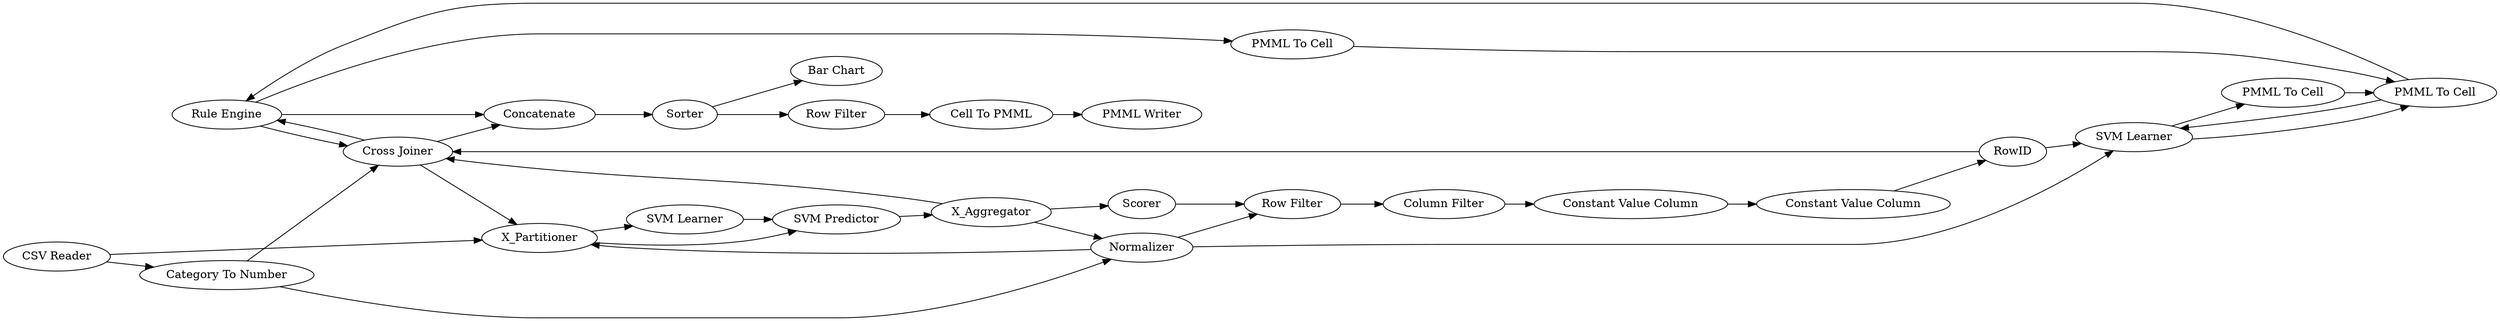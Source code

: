 digraph {
	53 -> 54
	40 -> 2
	34 -> 35
	28 -> 34
	7 -> 40
	39 -> 2
	58 -> 40
	293 -> 33
	7 -> 41
	293 -> 39
	41 -> 9
	9 -> 294
	31 -> 32
	35 -> 60
	39 -> 35
	35 -> 39
	52 -> 63
	290 -> 292
	33 -> 34
	32 -> 7
	33 -> 28
	34 -> 33
	35 -> 22
	40 -> 9
	22 -> 34
	40 -> 33
	54 -> 61
	62 -> 58
	39 -> 60
	7 -> 39
	58 -> 39
	52 -> 53
	294 -> 290
	2 -> 32
	292 -> 293
	62 -> 2
	60 -> 52
	2 -> 31
	292 [label="Constant Value Column"]
	7 [label=X_Aggregator]
	9 [label="Row Filter"]
	58 [label="Category To Number"]
	39 [label="Cross Joiner"]
	290 [label="Constant Value Column"]
	41 [label=Scorer]
	31 [label="SVM Learner"]
	54 [label="Cell To PMML"]
	294 [label="Column Filter"]
	22 [label="PMML To Cell"]
	53 [label="Row Filter"]
	28 [label="PMML To Cell"]
	293 [label=RowID]
	63 [label="Bar Chart"]
	61 [label="PMML Writer"]
	60 [label=Concatenate]
	35 [label="Rule Engine"]
	34 [label="PMML To Cell"]
	62 [label="CSV Reader"]
	40 [label=Normalizer]
	52 [label=Sorter]
	33 [label="SVM Learner"]
	32 [label="SVM Predictor"]
	2 [label=X_Partitioner]
	rankdir=LR
}
